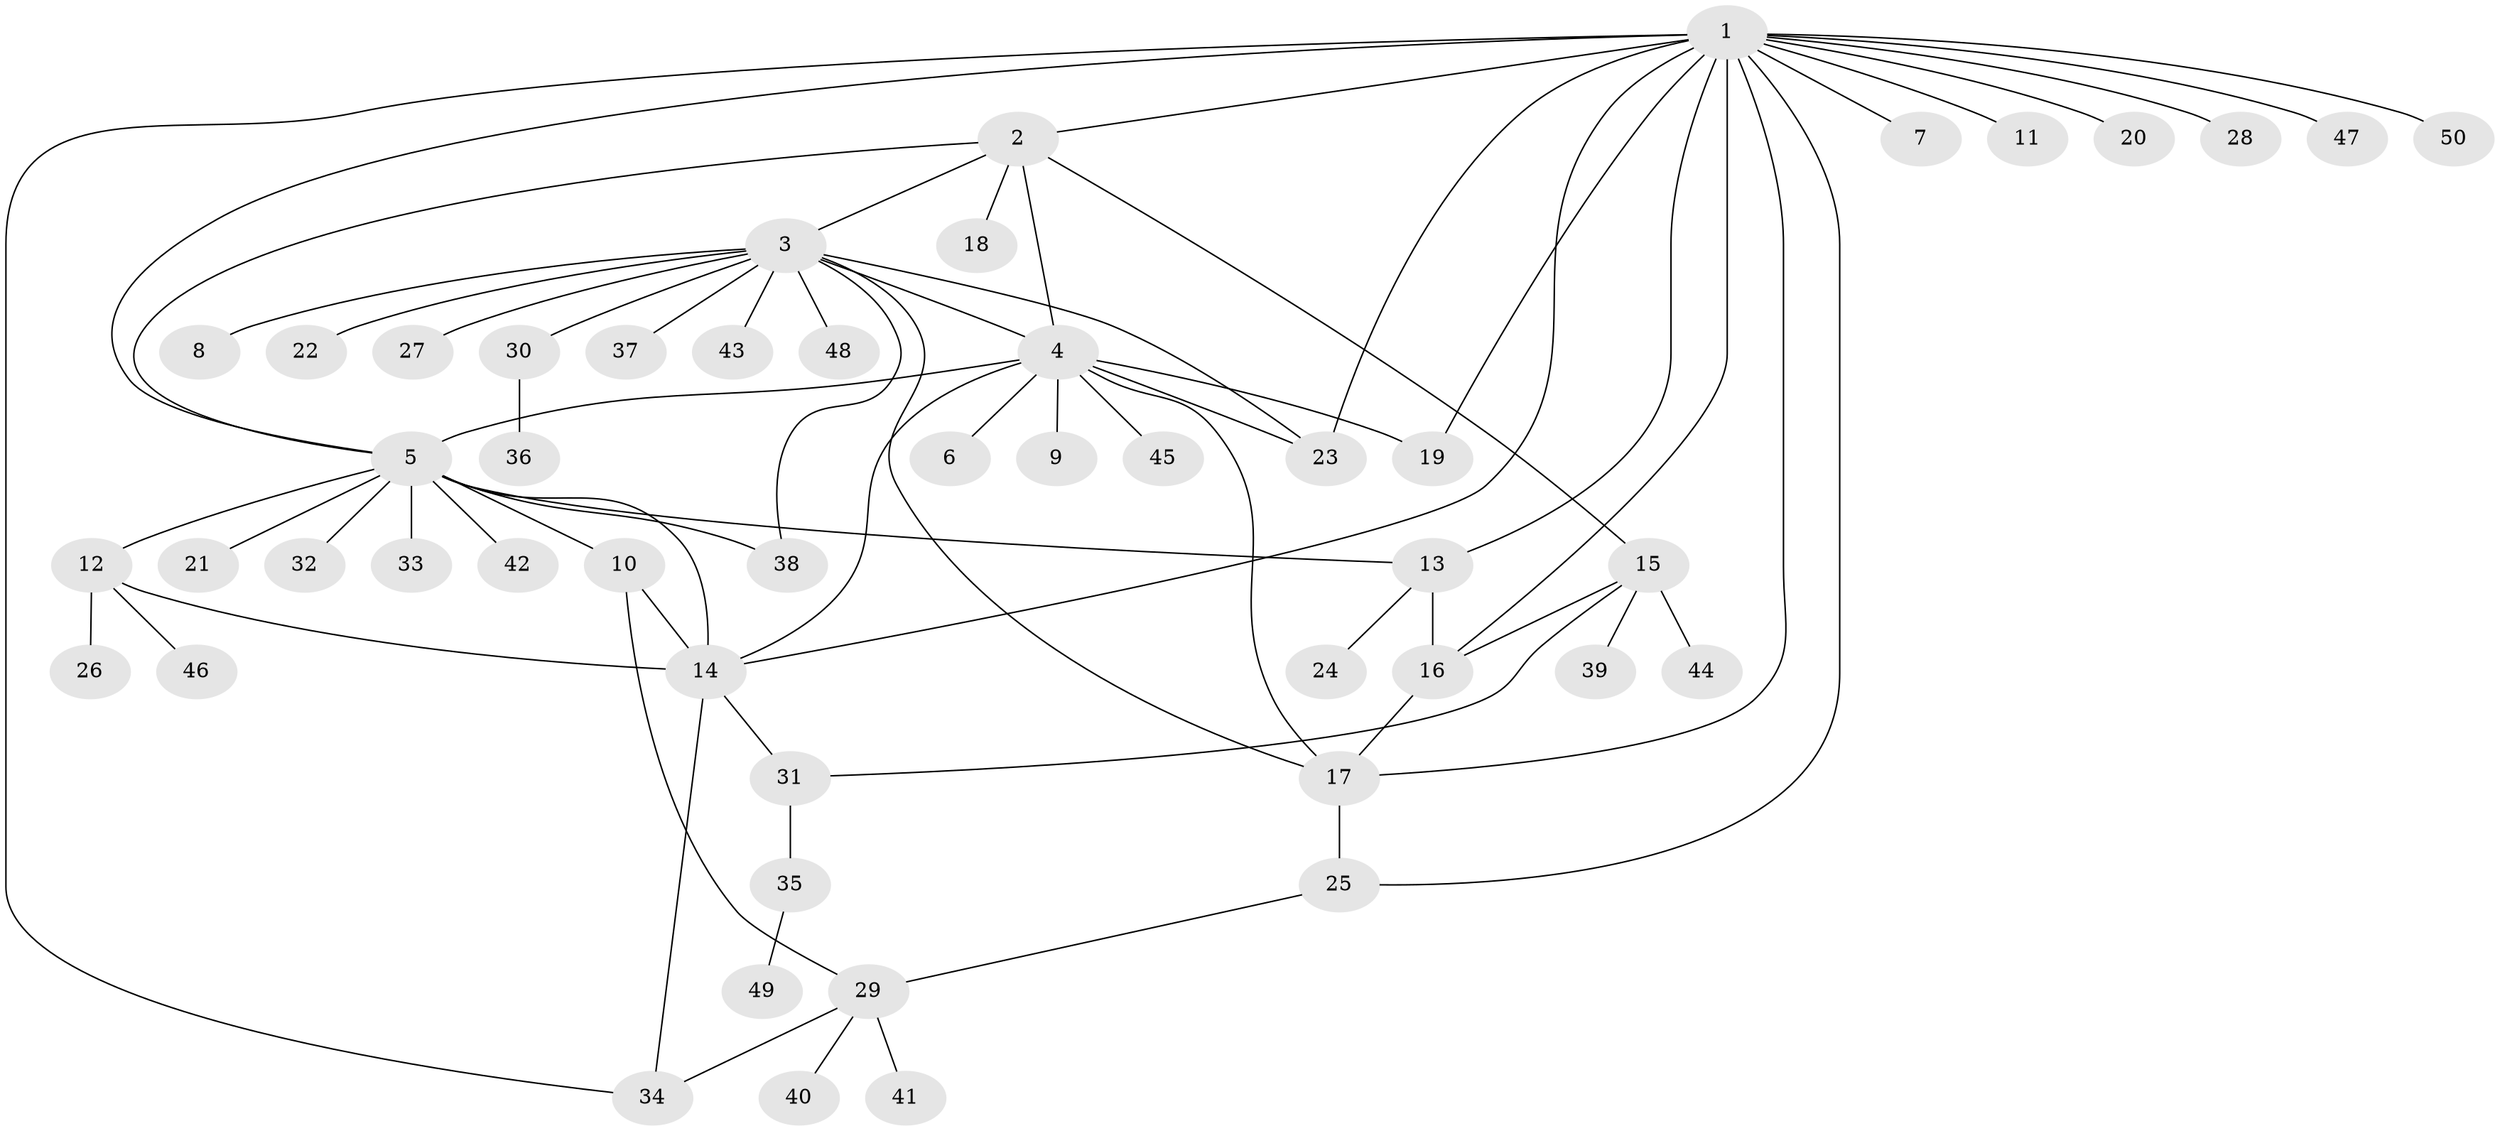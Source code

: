 // original degree distribution, {18: 0.014084507042253521, 7: 0.014084507042253521, 13: 0.028169014084507043, 11: 0.014084507042253521, 1: 0.5633802816901409, 3: 0.056338028169014086, 5: 0.056338028169014086, 4: 0.07042253521126761, 8: 0.014084507042253521, 2: 0.16901408450704225}
// Generated by graph-tools (version 1.1) at 2025/50/03/04/25 22:50:38]
// undirected, 50 vertices, 71 edges
graph export_dot {
  node [color=gray90,style=filled];
  1;
  2;
  3;
  4;
  5;
  6;
  7;
  8;
  9;
  10;
  11;
  12;
  13;
  14;
  15;
  16;
  17;
  18;
  19;
  20;
  21;
  22;
  23;
  24;
  25;
  26;
  27;
  28;
  29;
  30;
  31;
  32;
  33;
  34;
  35;
  36;
  37;
  38;
  39;
  40;
  41;
  42;
  43;
  44;
  45;
  46;
  47;
  48;
  49;
  50;
  1 -- 2 [weight=1.0];
  1 -- 5 [weight=1.0];
  1 -- 7 [weight=1.0];
  1 -- 11 [weight=1.0];
  1 -- 13 [weight=2.0];
  1 -- 14 [weight=1.0];
  1 -- 16 [weight=1.0];
  1 -- 17 [weight=1.0];
  1 -- 19 [weight=1.0];
  1 -- 20 [weight=1.0];
  1 -- 23 [weight=1.0];
  1 -- 25 [weight=1.0];
  1 -- 28 [weight=1.0];
  1 -- 34 [weight=1.0];
  1 -- 47 [weight=1.0];
  1 -- 50 [weight=1.0];
  2 -- 3 [weight=1.0];
  2 -- 4 [weight=1.0];
  2 -- 5 [weight=1.0];
  2 -- 15 [weight=1.0];
  2 -- 18 [weight=1.0];
  3 -- 4 [weight=1.0];
  3 -- 8 [weight=1.0];
  3 -- 17 [weight=1.0];
  3 -- 22 [weight=1.0];
  3 -- 23 [weight=1.0];
  3 -- 27 [weight=1.0];
  3 -- 30 [weight=1.0];
  3 -- 37 [weight=1.0];
  3 -- 38 [weight=1.0];
  3 -- 43 [weight=1.0];
  3 -- 48 [weight=1.0];
  4 -- 5 [weight=1.0];
  4 -- 6 [weight=1.0];
  4 -- 9 [weight=1.0];
  4 -- 14 [weight=1.0];
  4 -- 17 [weight=1.0];
  4 -- 19 [weight=1.0];
  4 -- 23 [weight=1.0];
  4 -- 45 [weight=1.0];
  5 -- 10 [weight=1.0];
  5 -- 12 [weight=1.0];
  5 -- 13 [weight=1.0];
  5 -- 14 [weight=1.0];
  5 -- 21 [weight=1.0];
  5 -- 32 [weight=1.0];
  5 -- 33 [weight=1.0];
  5 -- 38 [weight=1.0];
  5 -- 42 [weight=1.0];
  10 -- 14 [weight=1.0];
  10 -- 29 [weight=1.0];
  12 -- 14 [weight=1.0];
  12 -- 26 [weight=1.0];
  12 -- 46 [weight=1.0];
  13 -- 16 [weight=1.0];
  13 -- 24 [weight=1.0];
  14 -- 31 [weight=1.0];
  14 -- 34 [weight=1.0];
  15 -- 16 [weight=1.0];
  15 -- 31 [weight=1.0];
  15 -- 39 [weight=1.0];
  15 -- 44 [weight=1.0];
  16 -- 17 [weight=1.0];
  17 -- 25 [weight=1.0];
  25 -- 29 [weight=1.0];
  29 -- 34 [weight=1.0];
  29 -- 40 [weight=1.0];
  29 -- 41 [weight=1.0];
  30 -- 36 [weight=1.0];
  31 -- 35 [weight=1.0];
  35 -- 49 [weight=1.0];
}
